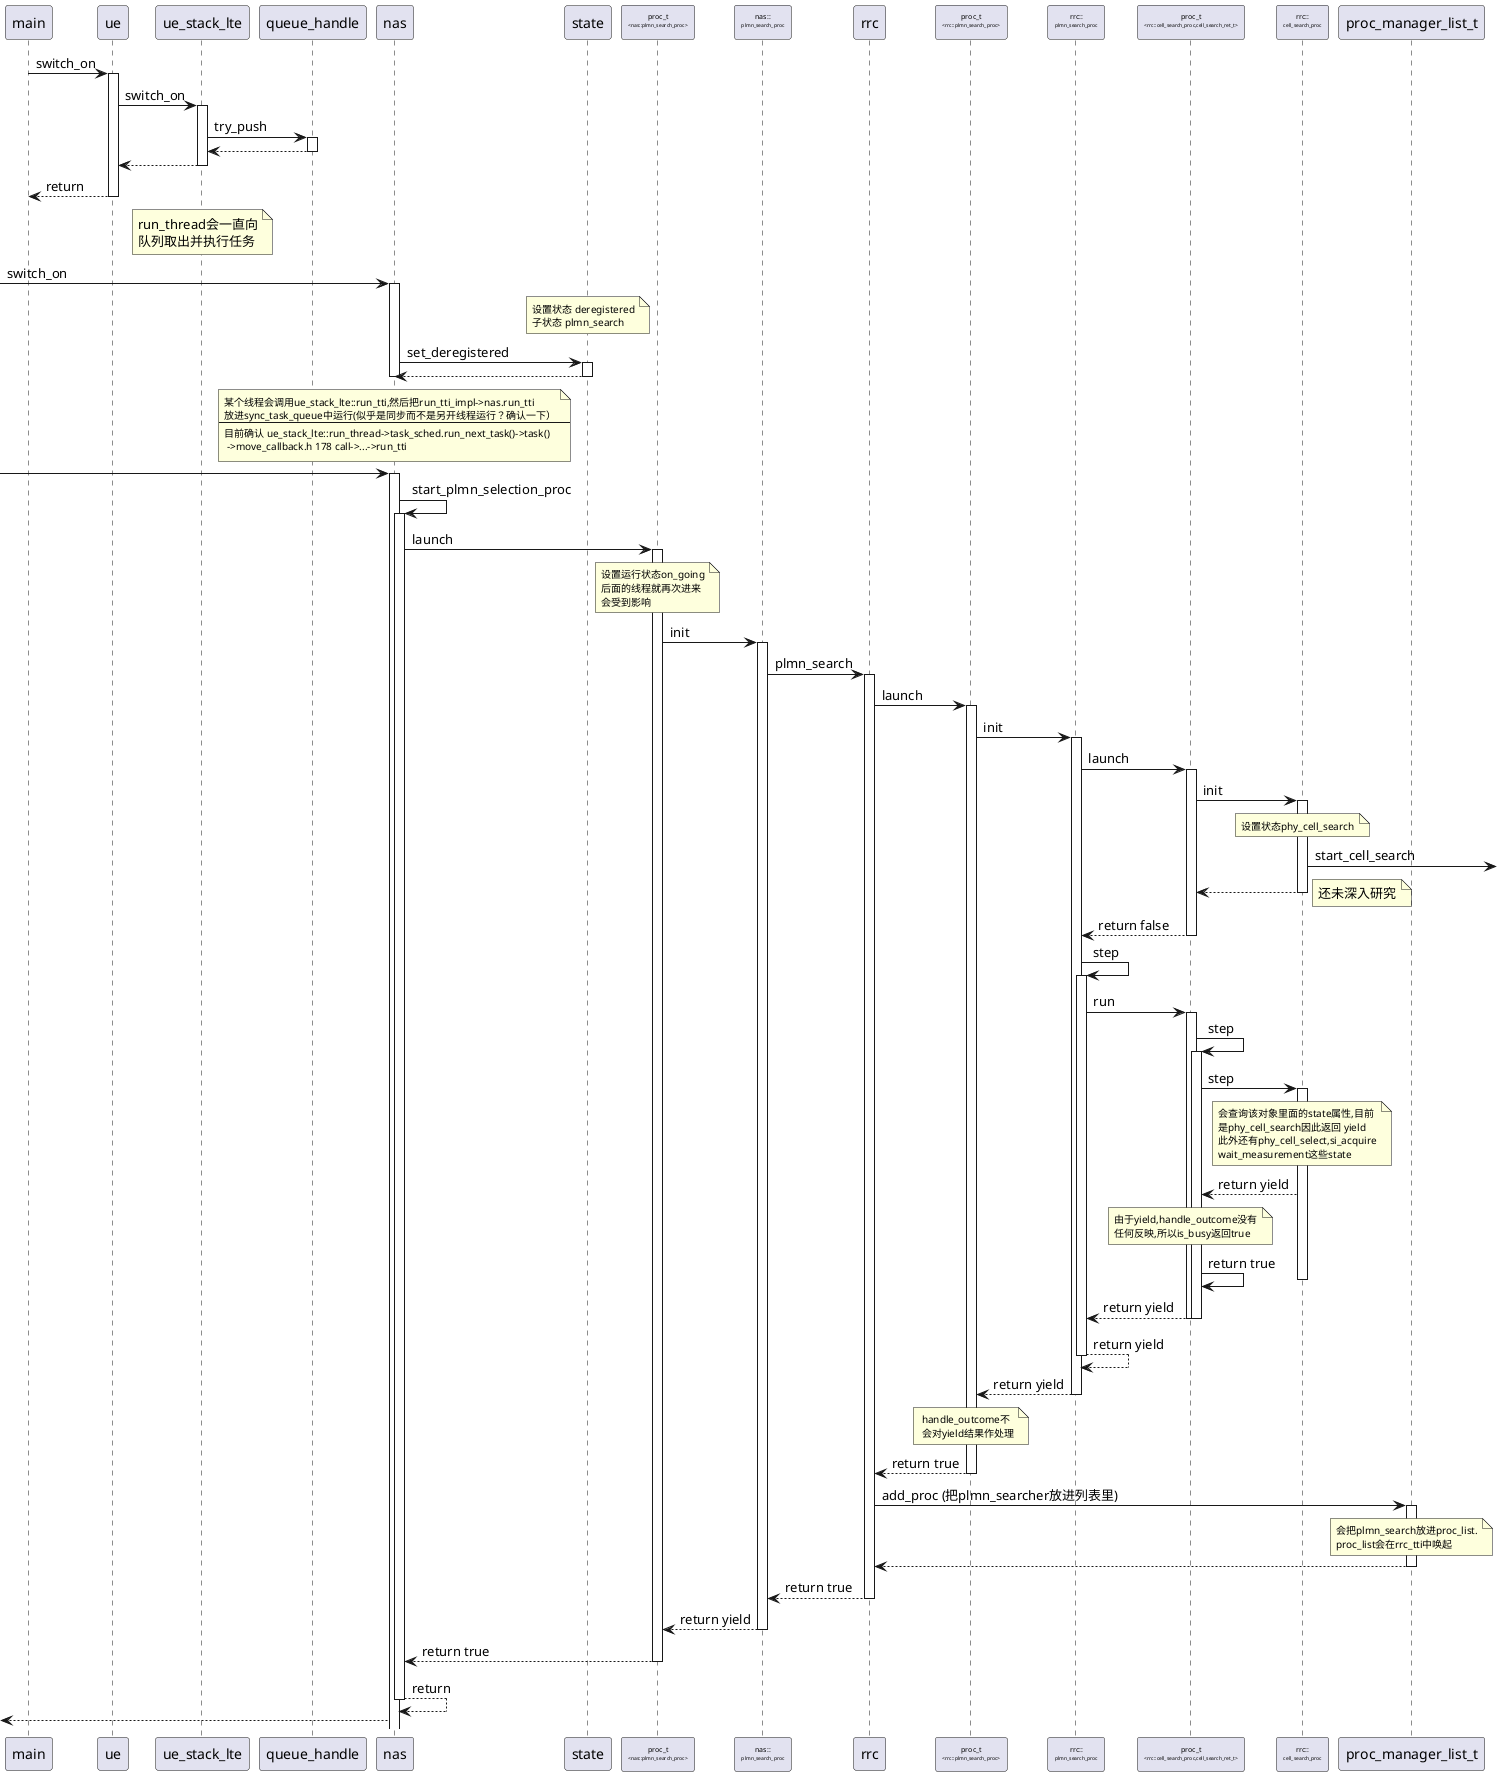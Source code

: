 @startuml

main->ue:switch_on
activate ue
ue -> ue_stack_lte:switch_on
activate ue_stack_lte
ue_stack_lte -> queue_handle : try_push
activate queue_handle
queue_handle --> ue_stack_lte
deactivate queue_handle
ue_stack_lte --> ue
deactivate ue_stack_lte
ue --> main : return
deactivate ue

note over ue_stack_lte
    run_thread会一直向
    队列取出并执行任务
end note

->nas : switch_on
activate nas

note over state
    <size:10>设置状态 deregistered
    <size:10>子状态 plmn_search
end note

nas -> state : set_deregistered
activate state
state --> nas
deactivate state
deactivate nas

note over nas
<size:10>某个线程会调用ue_stack_lte::run_tti,然后把run_tti_impl->nas.run_tti
<size:10>放进sync_task_queue中运行(似乎是同步而不是另开线程运行？确认一下）
----
<size:10>目前确认 ue_stack_lte::run_thread->task_sched.run_next_task()->task()
<size:10> ->move_callback.h 178 call->...->run_tti
end note

->nas
activate nas
nas -> nas : start_plmn_selection_proc
activate nas

participant proc_t_nas_plmn_search_proc[
<size:7>proc_t
<size:5><nas::plmn_search_proc>
]
nas -> proc_t_nas_plmn_search_proc : launch
activate proc_t_nas_plmn_search_proc
participant nas_plmn_search_proc[
<size:7>nas::
<size:5>plmn_search_proc
]
note over proc_t_nas_plmn_search_proc
 <size:10>设置运行状态on_going
 <size:10>后面的线程就再次进来
 <size:10>会受到影响
end note
proc_t_nas_plmn_search_proc->nas_plmn_search_proc: init

activate nas_plmn_search_proc
nas_plmn_search_proc->rrc : plmn_search
  activate rrc
      participant proc_t_rrc_plmn_search_proc[
      <size:7>proc_t
      <size:5><rrc::plmn_search_proc>
      ]
      rrc -> proc_t_rrc_plmn_search_proc: launch
      activate proc_t_rrc_plmn_search_proc
        participant rrc_plmn_search_proc[
        <size:7>rrc::
        <size:5>plmn_search_proc
        ]
        proc_t_rrc_plmn_search_proc -> rrc_plmn_search_proc:init

        activate rrc_plmn_search_proc
        participant proc_t_rrc_cell_search_proc[
              <size:7>proc_t
              <size:5><rrc::cell_search_proc,cell_search_ret_t>
              ]
              rrc_plmn_search_proc->proc_t_rrc_cell_search_proc: launch
              activate proc_t_rrc_cell_search_proc
                'rrc:cell_search_proc'
                participant rrc_cell_search_proc[
                        <size:7>rrc::
                        <size:5>cell_search_proc
                        ]
                proc_t_rrc_cell_search_proc->rrc_cell_search_proc:init

                activate rrc_cell_search_proc
                note over rrc_cell_search_proc
                    <size:10>设置状态phy_cell_search
                end note
                rrc_cell_search_proc-> : start_cell_search

                rrc_cell_search_proc --> proc_t_rrc_cell_search_proc
                note right: 还未深入研究
                deactivate rrc_cell_search_proc

                proc_t_rrc_cell_search_proc-->rrc_plmn_search_proc:return false

              deactivate proc_t_rrc_cell_search_proc

              rrc_plmn_search_proc->rrc_plmn_search_proc:step

              activate rrc_plmn_search_proc
                rrc_plmn_search_proc->proc_t_rrc_cell_search_proc:run
                activate proc_t_rrc_cell_search_proc
                  proc_t_rrc_cell_search_proc->proc_t_rrc_cell_search_proc:step
                  activate proc_t_rrc_cell_search_proc
                    proc_t_rrc_cell_search_proc->rrc_cell_search_proc:step
                    activate rrc_cell_search_proc
                      note over rrc_cell_search_proc
                        <size:10>会查询该对象里面的state属性,目前
                        <size:10>是phy_cell_search因此返回 yield
                        <size:10>此外还有phy_cell_select,si_acquire
                        <size:10>wait_measurement这些state
                      end note
                      rrc_cell_search_proc-->proc_t_rrc_cell_search_proc: return yield
                      note over proc_t_rrc_cell_search_proc
                        <size:10>由于yield,handle_outcome没有
                        <size:10>任何反映,所以is_busy返回true
                      end note
                      proc_t_rrc_cell_search_proc->proc_t_rrc_cell_search_proc: return true
                    deactivate rrc_cell_search_proc
                      proc_t_rrc_cell_search_proc-->rrc_plmn_search_proc: return yield
                  deactivate proc_t_rrc_cell_search_proc

                deactivate proc_t_rrc_cell_search_proc
                rrc_plmn_search_proc-->rrc_plmn_search_proc: return yield
              deactivate rrc_plmn_search_proc
              rrc_plmn_search_proc-->proc_t_rrc_plmn_search_proc: return yield
        deactivate rrc_plmn_search_proc

        note over proc_t_rrc_plmn_search_proc
          <size:10> handle_outcome不
          <size:10> 会对yield结果作处理
        end note
        proc_t_rrc_plmn_search_proc-->rrc:return true
      deactivate proc_t_rrc_plmn_search_proc
      rrc->proc_manager_list_t:add_proc (把plmn_searcher放进列表里)

      activate proc_manager_list_t
        note over proc_manager_list_t
          <size:10>会把plmn_search放进proc_list.
          <size:10>proc_list会在rrc_tti中唤起
        end note
        proc_manager_list_t-->rrc
      deactivate proc_manager_list_t
    rrc-->nas_plmn_search_proc:return true
  deactivate rrc
  nas_plmn_search_proc-->proc_t_nas_plmn_search_proc:return yield
deactivate nas_plmn_search_proc

proc_t_nas_plmn_search_proc-->nas:return true

deactivate proc_t_nas_plmn_search_proc

nas-->nas: return
deactivate nas
<--nas

'等待下一次TTI



@enduml